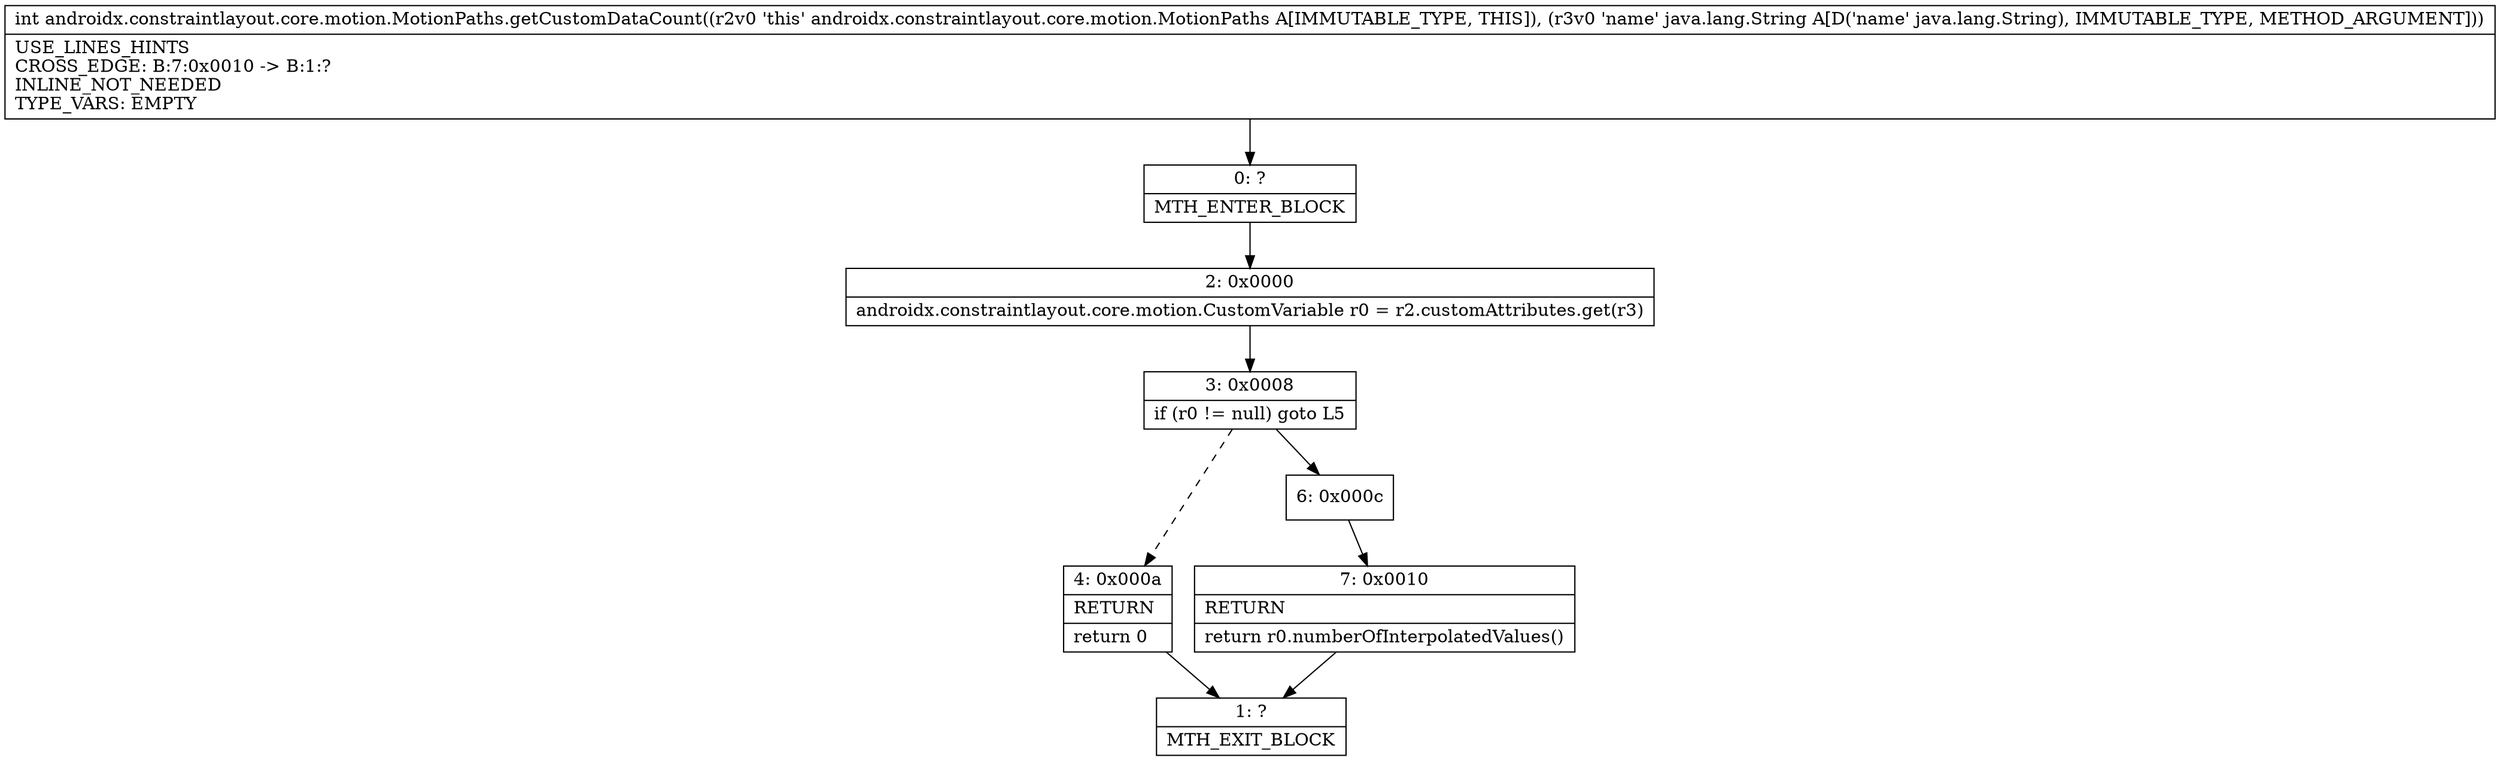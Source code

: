 digraph "CFG forandroidx.constraintlayout.core.motion.MotionPaths.getCustomDataCount(Ljava\/lang\/String;)I" {
Node_0 [shape=record,label="{0\:\ ?|MTH_ENTER_BLOCK\l}"];
Node_2 [shape=record,label="{2\:\ 0x0000|androidx.constraintlayout.core.motion.CustomVariable r0 = r2.customAttributes.get(r3)\l}"];
Node_3 [shape=record,label="{3\:\ 0x0008|if (r0 != null) goto L5\l}"];
Node_4 [shape=record,label="{4\:\ 0x000a|RETURN\l|return 0\l}"];
Node_1 [shape=record,label="{1\:\ ?|MTH_EXIT_BLOCK\l}"];
Node_6 [shape=record,label="{6\:\ 0x000c}"];
Node_7 [shape=record,label="{7\:\ 0x0010|RETURN\l|return r0.numberOfInterpolatedValues()\l}"];
MethodNode[shape=record,label="{int androidx.constraintlayout.core.motion.MotionPaths.getCustomDataCount((r2v0 'this' androidx.constraintlayout.core.motion.MotionPaths A[IMMUTABLE_TYPE, THIS]), (r3v0 'name' java.lang.String A[D('name' java.lang.String), IMMUTABLE_TYPE, METHOD_ARGUMENT]))  | USE_LINES_HINTS\lCROSS_EDGE: B:7:0x0010 \-\> B:1:?\lINLINE_NOT_NEEDED\lTYPE_VARS: EMPTY\l}"];
MethodNode -> Node_0;Node_0 -> Node_2;
Node_2 -> Node_3;
Node_3 -> Node_4[style=dashed];
Node_3 -> Node_6;
Node_4 -> Node_1;
Node_6 -> Node_7;
Node_7 -> Node_1;
}

